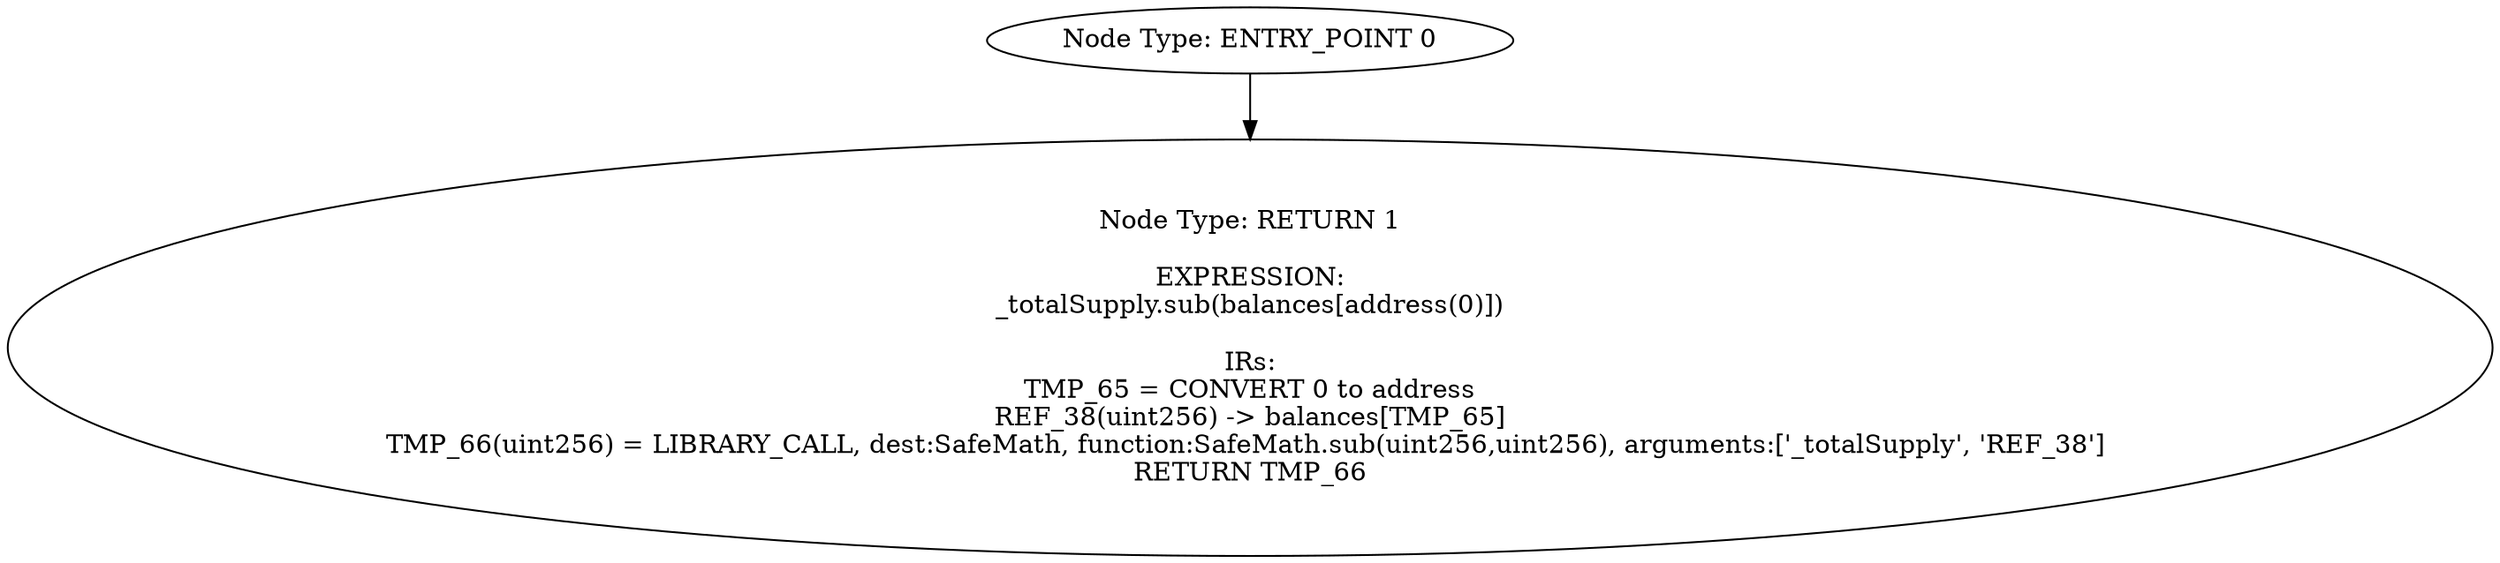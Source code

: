 digraph{
0[label="Node Type: ENTRY_POINT 0
"];
0->1;
1[label="Node Type: RETURN 1

EXPRESSION:
_totalSupply.sub(balances[address(0)])

IRs:
TMP_65 = CONVERT 0 to address
REF_38(uint256) -> balances[TMP_65]
TMP_66(uint256) = LIBRARY_CALL, dest:SafeMath, function:SafeMath.sub(uint256,uint256), arguments:['_totalSupply', 'REF_38'] 
RETURN TMP_66"];
}
